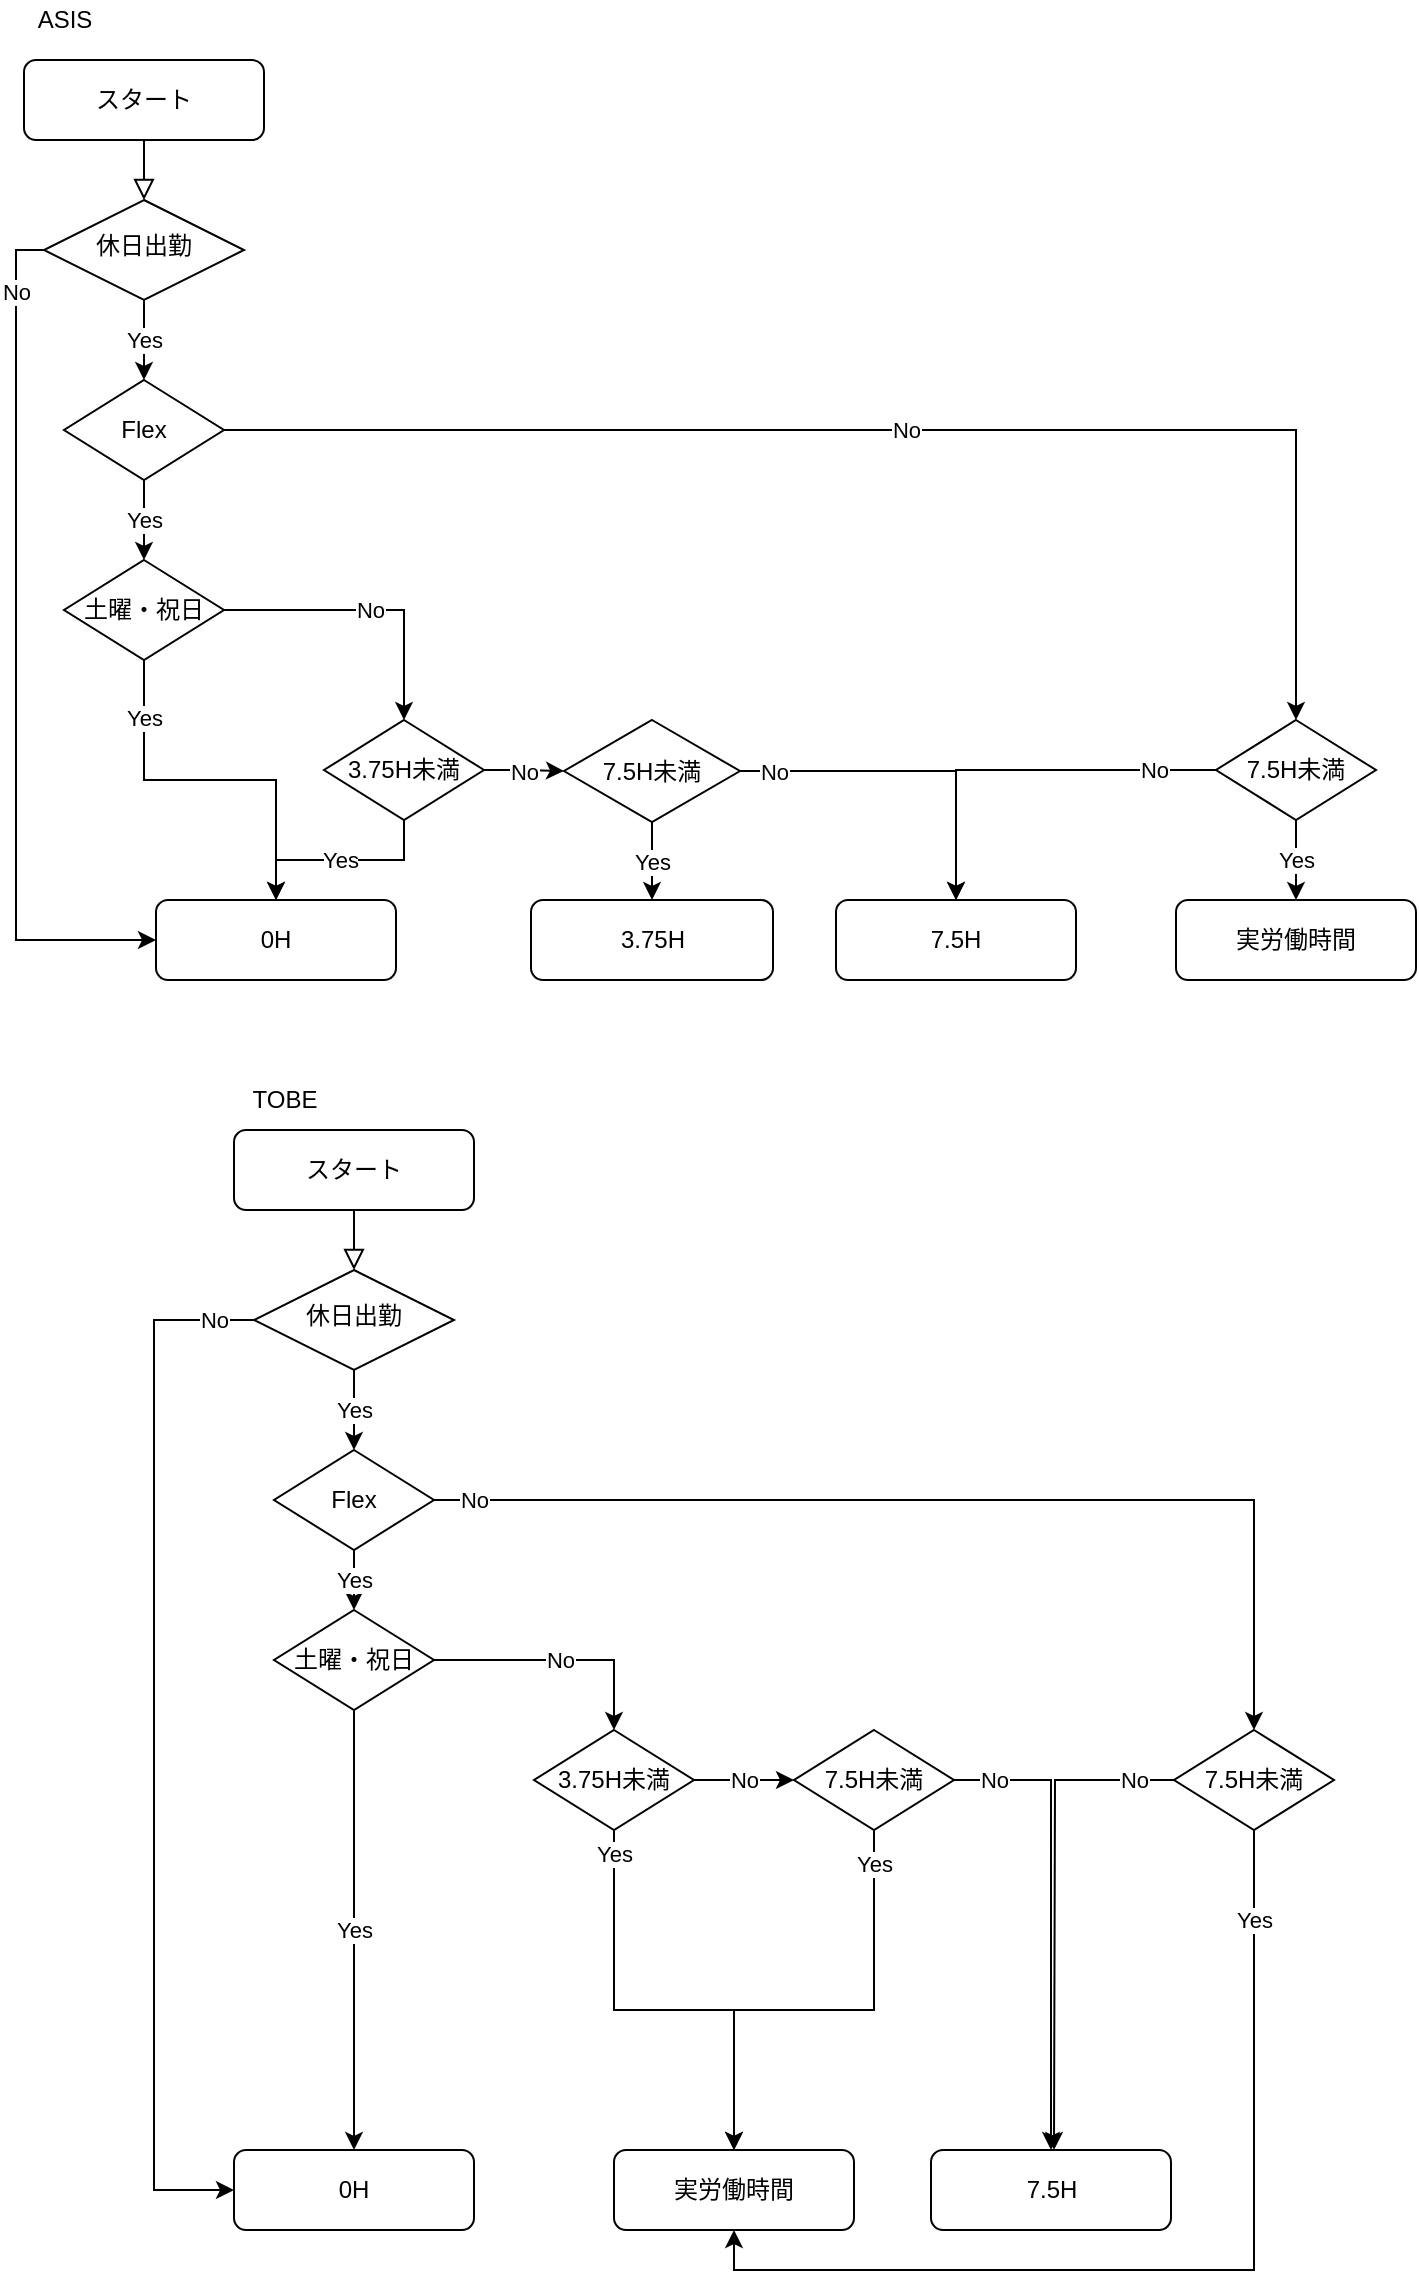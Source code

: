 <mxfile version="14.4.2" type="github">
  <diagram id="C5RBs43oDa-KdzZeNtuy" name="Page-1">
    <mxGraphModel dx="1254" dy="1149" grid="1" gridSize="10" guides="1" tooltips="1" connect="1" arrows="1" fold="1" page="1" pageScale="1" pageWidth="827" pageHeight="1169" math="0" shadow="0">
      <root>
        <mxCell id="WIyWlLk6GJQsqaUBKTNV-0" />
        <mxCell id="WIyWlLk6GJQsqaUBKTNV-1" parent="WIyWlLk6GJQsqaUBKTNV-0" />
        <mxCell id="WIyWlLk6GJQsqaUBKTNV-2" value="" style="rounded=0;html=1;jettySize=auto;orthogonalLoop=1;fontSize=11;endArrow=block;endFill=0;endSize=8;strokeWidth=1;shadow=0;labelBackgroundColor=none;edgeStyle=orthogonalEdgeStyle;" parent="WIyWlLk6GJQsqaUBKTNV-1" source="WIyWlLk6GJQsqaUBKTNV-3" target="WIyWlLk6GJQsqaUBKTNV-6" edge="1">
          <mxGeometry relative="1" as="geometry" />
        </mxCell>
        <mxCell id="WIyWlLk6GJQsqaUBKTNV-3" value="スタート" style="rounded=1;whiteSpace=wrap;html=1;fontSize=12;glass=0;strokeWidth=1;shadow=0;" parent="WIyWlLk6GJQsqaUBKTNV-1" vertex="1">
          <mxGeometry x="54" y="40" width="120" height="40" as="geometry" />
        </mxCell>
        <mxCell id="J8ktQcWIBkLLSIjZLY1t-14" value="Yes" style="edgeStyle=orthogonalEdgeStyle;rounded=0;orthogonalLoop=1;jettySize=auto;html=1;entryX=0.5;entryY=0;entryDx=0;entryDy=0;exitX=0.5;exitY=1;exitDx=0;exitDy=0;" edge="1" parent="WIyWlLk6GJQsqaUBKTNV-1" source="WIyWlLk6GJQsqaUBKTNV-6" target="J8ktQcWIBkLLSIjZLY1t-0">
          <mxGeometry relative="1" as="geometry">
            <mxPoint x="24" y="250" as="sourcePoint" />
          </mxGeometry>
        </mxCell>
        <mxCell id="J8ktQcWIBkLLSIjZLY1t-157" value="No" style="edgeStyle=orthogonalEdgeStyle;rounded=0;jumpStyle=arc;jumpSize=15;orthogonalLoop=1;jettySize=auto;html=1;entryX=0;entryY=0.5;entryDx=0;entryDy=0;" edge="1" parent="WIyWlLk6GJQsqaUBKTNV-1" source="WIyWlLk6GJQsqaUBKTNV-6" target="J8ktQcWIBkLLSIjZLY1t-20">
          <mxGeometry x="-0.838" relative="1" as="geometry">
            <Array as="points">
              <mxPoint x="50" y="135" />
              <mxPoint x="50" y="480" />
            </Array>
            <mxPoint as="offset" />
          </mxGeometry>
        </mxCell>
        <mxCell id="WIyWlLk6GJQsqaUBKTNV-6" value="休日出勤" style="rhombus;whiteSpace=wrap;html=1;shadow=0;fontFamily=Helvetica;fontSize=12;align=center;strokeWidth=1;spacing=6;spacingTop=-4;" parent="WIyWlLk6GJQsqaUBKTNV-1" vertex="1">
          <mxGeometry x="64" y="110" width="100" height="50" as="geometry" />
        </mxCell>
        <mxCell id="WIyWlLk6GJQsqaUBKTNV-11" value="実労働時間" style="rounded=1;whiteSpace=wrap;html=1;fontSize=12;glass=0;strokeWidth=1;shadow=0;" parent="WIyWlLk6GJQsqaUBKTNV-1" vertex="1">
          <mxGeometry x="630" y="460" width="120" height="40" as="geometry" />
        </mxCell>
        <mxCell id="J8ktQcWIBkLLSIjZLY1t-12" value="No" style="edgeStyle=orthogonalEdgeStyle;rounded=0;orthogonalLoop=1;jettySize=auto;html=1;exitX=1;exitY=0.5;exitDx=0;exitDy=0;entryX=0.5;entryY=0;entryDx=0;entryDy=0;" edge="1" parent="WIyWlLk6GJQsqaUBKTNV-1" source="J8ktQcWIBkLLSIjZLY1t-0" target="J8ktQcWIBkLLSIjZLY1t-6">
          <mxGeometry relative="1" as="geometry" />
        </mxCell>
        <mxCell id="J8ktQcWIBkLLSIjZLY1t-122" value="Yes" style="edgeStyle=orthogonalEdgeStyle;rounded=0;orthogonalLoop=1;jettySize=auto;html=1;exitX=0.5;exitY=1;exitDx=0;exitDy=0;entryX=0.5;entryY=0;entryDx=0;entryDy=0;" edge="1" parent="WIyWlLk6GJQsqaUBKTNV-1" source="J8ktQcWIBkLLSIjZLY1t-0" target="J8ktQcWIBkLLSIjZLY1t-11">
          <mxGeometry relative="1" as="geometry" />
        </mxCell>
        <mxCell id="J8ktQcWIBkLLSIjZLY1t-0" value="Flex" style="rhombus;whiteSpace=wrap;html=1;" vertex="1" parent="WIyWlLk6GJQsqaUBKTNV-1">
          <mxGeometry x="74" y="200" width="80" height="50" as="geometry" />
        </mxCell>
        <mxCell id="J8ktQcWIBkLLSIjZLY1t-128" value="Yes" style="edgeStyle=orthogonalEdgeStyle;rounded=0;orthogonalLoop=1;jettySize=auto;html=1;exitX=0.5;exitY=1;exitDx=0;exitDy=0;entryX=0.5;entryY=0;entryDx=0;entryDy=0;jumpSize=6;" edge="1" parent="WIyWlLk6GJQsqaUBKTNV-1" source="J8ktQcWIBkLLSIjZLY1t-6" target="WIyWlLk6GJQsqaUBKTNV-11">
          <mxGeometry relative="1" as="geometry">
            <Array as="points">
              <mxPoint x="690" y="440" />
              <mxPoint x="690" y="440" />
            </Array>
            <mxPoint as="offset" />
          </mxGeometry>
        </mxCell>
        <mxCell id="J8ktQcWIBkLLSIjZLY1t-6" value="7.5H未満" style="rhombus;whiteSpace=wrap;html=1;" vertex="1" parent="WIyWlLk6GJQsqaUBKTNV-1">
          <mxGeometry x="650" y="370" width="80" height="50" as="geometry" />
        </mxCell>
        <mxCell id="J8ktQcWIBkLLSIjZLY1t-8" value="7.5H" style="rounded=1;whiteSpace=wrap;html=1;fontSize=12;glass=0;strokeWidth=1;shadow=0;" vertex="1" parent="WIyWlLk6GJQsqaUBKTNV-1">
          <mxGeometry x="460" y="460" width="120" height="40" as="geometry" />
        </mxCell>
        <mxCell id="J8ktQcWIBkLLSIjZLY1t-16" value="No" style="edgeStyle=orthogonalEdgeStyle;rounded=0;orthogonalLoop=1;jettySize=auto;html=1;" edge="1" parent="WIyWlLk6GJQsqaUBKTNV-1" source="J8ktQcWIBkLLSIjZLY1t-11" target="J8ktQcWIBkLLSIjZLY1t-15">
          <mxGeometry relative="1" as="geometry" />
        </mxCell>
        <mxCell id="J8ktQcWIBkLLSIjZLY1t-22" value="Yes" style="edgeStyle=orthogonalEdgeStyle;rounded=0;orthogonalLoop=1;jettySize=auto;html=1;exitX=0.5;exitY=1;exitDx=0;exitDy=0;entryX=0.5;entryY=0;entryDx=0;entryDy=0;" edge="1" parent="WIyWlLk6GJQsqaUBKTNV-1" source="J8ktQcWIBkLLSIjZLY1t-11" target="J8ktQcWIBkLLSIjZLY1t-20">
          <mxGeometry x="-0.694" relative="1" as="geometry">
            <Array as="points">
              <mxPoint x="114" y="400" />
              <mxPoint x="180" y="400" />
            </Array>
            <mxPoint as="offset" />
          </mxGeometry>
        </mxCell>
        <mxCell id="J8ktQcWIBkLLSIjZLY1t-11" value="土曜・祝日" style="rhombus;whiteSpace=wrap;html=1;" vertex="1" parent="WIyWlLk6GJQsqaUBKTNV-1">
          <mxGeometry x="74" y="290" width="80" height="50" as="geometry" />
        </mxCell>
        <mxCell id="J8ktQcWIBkLLSIjZLY1t-24" value="Yes" style="edgeStyle=orthogonalEdgeStyle;rounded=0;orthogonalLoop=1;jettySize=auto;html=1;entryX=0.5;entryY=0;entryDx=0;entryDy=0;" edge="1" parent="WIyWlLk6GJQsqaUBKTNV-1" source="J8ktQcWIBkLLSIjZLY1t-15" target="J8ktQcWIBkLLSIjZLY1t-20">
          <mxGeometry relative="1" as="geometry">
            <mxPoint x="304" y="550" as="targetPoint" />
          </mxGeometry>
        </mxCell>
        <mxCell id="J8ktQcWIBkLLSIjZLY1t-27" value="No" style="edgeStyle=orthogonalEdgeStyle;rounded=0;orthogonalLoop=1;jettySize=auto;html=1;" edge="1" parent="WIyWlLk6GJQsqaUBKTNV-1" source="J8ktQcWIBkLLSIjZLY1t-15" target="J8ktQcWIBkLLSIjZLY1t-17">
          <mxGeometry relative="1" as="geometry" />
        </mxCell>
        <mxCell id="J8ktQcWIBkLLSIjZLY1t-15" value="3.75H未満" style="rhombus;whiteSpace=wrap;html=1;" vertex="1" parent="WIyWlLk6GJQsqaUBKTNV-1">
          <mxGeometry x="204" y="370" width="80" height="50" as="geometry" />
        </mxCell>
        <mxCell id="J8ktQcWIBkLLSIjZLY1t-30" value="No" style="edgeStyle=orthogonalEdgeStyle;rounded=0;orthogonalLoop=1;jettySize=auto;html=1;entryX=0.5;entryY=0;entryDx=0;entryDy=0;exitX=1;exitY=0.5;exitDx=0;exitDy=0;" edge="1" parent="WIyWlLk6GJQsqaUBKTNV-1" source="J8ktQcWIBkLLSIjZLY1t-17" target="J8ktQcWIBkLLSIjZLY1t-8">
          <mxGeometry x="-0.805" relative="1" as="geometry">
            <mxPoint x="474" y="305" as="targetPoint" />
            <Array as="points">
              <mxPoint x="520" y="396" />
            </Array>
            <mxPoint as="offset" />
          </mxGeometry>
        </mxCell>
        <mxCell id="J8ktQcWIBkLLSIjZLY1t-129" value="Yes" style="edgeStyle=orthogonalEdgeStyle;rounded=0;orthogonalLoop=1;jettySize=auto;html=1;exitX=0.5;exitY=1;exitDx=0;exitDy=0;entryX=0.5;entryY=0;entryDx=0;entryDy=0;" edge="1" parent="WIyWlLk6GJQsqaUBKTNV-1" source="J8ktQcWIBkLLSIjZLY1t-17" target="J8ktQcWIBkLLSIjZLY1t-29">
          <mxGeometry relative="1" as="geometry" />
        </mxCell>
        <mxCell id="J8ktQcWIBkLLSIjZLY1t-17" value="7.5H未満" style="rhombus;whiteSpace=wrap;html=1;" vertex="1" parent="WIyWlLk6GJQsqaUBKTNV-1">
          <mxGeometry x="324" y="370" width="88" height="51" as="geometry" />
        </mxCell>
        <mxCell id="J8ktQcWIBkLLSIjZLY1t-20" value="0H" style="rounded=1;whiteSpace=wrap;html=1;fontSize=12;glass=0;strokeWidth=1;shadow=0;" vertex="1" parent="WIyWlLk6GJQsqaUBKTNV-1">
          <mxGeometry x="120" y="460" width="120" height="40" as="geometry" />
        </mxCell>
        <mxCell id="J8ktQcWIBkLLSIjZLY1t-29" value="3.75H" style="rounded=1;whiteSpace=wrap;html=1;fontSize=12;glass=0;strokeWidth=1;shadow=0;" vertex="1" parent="WIyWlLk6GJQsqaUBKTNV-1">
          <mxGeometry x="307.5" y="460" width="121" height="40" as="geometry" />
        </mxCell>
        <mxCell id="J8ktQcWIBkLLSIjZLY1t-33" value="ASIS" style="text;html=1;align=center;verticalAlign=middle;resizable=0;points=[];autosize=1;" vertex="1" parent="WIyWlLk6GJQsqaUBKTNV-1">
          <mxGeometry x="54" y="10" width="40" height="20" as="geometry" />
        </mxCell>
        <mxCell id="J8ktQcWIBkLLSIjZLY1t-108" value="TOBE" style="text;html=1;align=center;verticalAlign=middle;resizable=0;points=[];autosize=1;" vertex="1" parent="WIyWlLk6GJQsqaUBKTNV-1">
          <mxGeometry x="159" y="550" width="50" height="20" as="geometry" />
        </mxCell>
        <mxCell id="J8ktQcWIBkLLSIjZLY1t-123" value="No" style="edgeStyle=orthogonalEdgeStyle;rounded=0;orthogonalLoop=1;jettySize=auto;html=1;entryX=0.5;entryY=0;entryDx=0;entryDy=0;jumpStyle=arc;jumpSize=15;exitX=0;exitY=0.5;exitDx=0;exitDy=0;" edge="1" parent="WIyWlLk6GJQsqaUBKTNV-1" source="J8ktQcWIBkLLSIjZLY1t-6" target="J8ktQcWIBkLLSIjZLY1t-8">
          <mxGeometry x="-0.68" relative="1" as="geometry">
            <mxPoint x="590" y="400" as="sourcePoint" />
            <mxPoint x="384" y="210" as="targetPoint" />
            <Array as="points">
              <mxPoint x="520" y="395" />
            </Array>
            <mxPoint as="offset" />
          </mxGeometry>
        </mxCell>
        <mxCell id="J8ktQcWIBkLLSIjZLY1t-132" value="" style="rounded=0;html=1;jettySize=auto;orthogonalLoop=1;fontSize=11;endArrow=block;endFill=0;endSize=8;strokeWidth=1;shadow=0;labelBackgroundColor=none;edgeStyle=orthogonalEdgeStyle;" edge="1" parent="WIyWlLk6GJQsqaUBKTNV-1" source="J8ktQcWIBkLLSIjZLY1t-133" target="J8ktQcWIBkLLSIjZLY1t-136">
          <mxGeometry relative="1" as="geometry" />
        </mxCell>
        <mxCell id="J8ktQcWIBkLLSIjZLY1t-133" value="スタート" style="rounded=1;whiteSpace=wrap;html=1;fontSize=12;glass=0;strokeWidth=1;shadow=0;" vertex="1" parent="WIyWlLk6GJQsqaUBKTNV-1">
          <mxGeometry x="159" y="575" width="120" height="40" as="geometry" />
        </mxCell>
        <mxCell id="J8ktQcWIBkLLSIjZLY1t-134" value="Yes" style="edgeStyle=orthogonalEdgeStyle;rounded=0;orthogonalLoop=1;jettySize=auto;html=1;entryX=0.5;entryY=0;entryDx=0;entryDy=0;exitX=0.5;exitY=1;exitDx=0;exitDy=0;" edge="1" parent="WIyWlLk6GJQsqaUBKTNV-1" source="J8ktQcWIBkLLSIjZLY1t-136" target="J8ktQcWIBkLLSIjZLY1t-140">
          <mxGeometry relative="1" as="geometry">
            <mxPoint x="129" y="785" as="sourcePoint" />
          </mxGeometry>
        </mxCell>
        <mxCell id="J8ktQcWIBkLLSIjZLY1t-135" value="No" style="edgeStyle=orthogonalEdgeStyle;rounded=0;orthogonalLoop=1;jettySize=auto;html=1;exitX=0;exitY=0.5;exitDx=0;exitDy=0;entryX=0;entryY=0.5;entryDx=0;entryDy=0;" edge="1" parent="WIyWlLk6GJQsqaUBKTNV-1" source="J8ktQcWIBkLLSIjZLY1t-136" target="J8ktQcWIBkLLSIjZLY1t-153">
          <mxGeometry x="-0.924" relative="1" as="geometry">
            <Array as="points">
              <mxPoint x="119" y="670" />
              <mxPoint x="119" y="1105" />
            </Array>
            <mxPoint as="offset" />
          </mxGeometry>
        </mxCell>
        <mxCell id="J8ktQcWIBkLLSIjZLY1t-136" value="休日出勤" style="rhombus;whiteSpace=wrap;html=1;shadow=0;fontFamily=Helvetica;fontSize=12;align=center;strokeWidth=1;spacing=6;spacingTop=-4;" vertex="1" parent="WIyWlLk6GJQsqaUBKTNV-1">
          <mxGeometry x="169" y="645" width="100" height="50" as="geometry" />
        </mxCell>
        <mxCell id="J8ktQcWIBkLLSIjZLY1t-137" value="実労働時間" style="rounded=1;whiteSpace=wrap;html=1;fontSize=12;glass=0;strokeWidth=1;shadow=0;" vertex="1" parent="WIyWlLk6GJQsqaUBKTNV-1">
          <mxGeometry x="349" y="1085" width="120" height="40" as="geometry" />
        </mxCell>
        <mxCell id="J8ktQcWIBkLLSIjZLY1t-138" value="No" style="edgeStyle=orthogonalEdgeStyle;rounded=0;orthogonalLoop=1;jettySize=auto;html=1;exitX=1;exitY=0.5;exitDx=0;exitDy=0;entryX=0.5;entryY=0;entryDx=0;entryDy=0;" edge="1" parent="WIyWlLk6GJQsqaUBKTNV-1" source="J8ktQcWIBkLLSIjZLY1t-140" target="J8ktQcWIBkLLSIjZLY1t-142">
          <mxGeometry x="-0.924" relative="1" as="geometry">
            <Array as="points">
              <mxPoint x="669" y="760" />
            </Array>
            <mxPoint as="offset" />
          </mxGeometry>
        </mxCell>
        <mxCell id="J8ktQcWIBkLLSIjZLY1t-139" value="Yes" style="edgeStyle=orthogonalEdgeStyle;rounded=0;orthogonalLoop=1;jettySize=auto;html=1;exitX=0.5;exitY=1;exitDx=0;exitDy=0;entryX=0.5;entryY=0;entryDx=0;entryDy=0;" edge="1" parent="WIyWlLk6GJQsqaUBKTNV-1" source="J8ktQcWIBkLLSIjZLY1t-140" target="J8ktQcWIBkLLSIjZLY1t-146">
          <mxGeometry relative="1" as="geometry" />
        </mxCell>
        <mxCell id="J8ktQcWIBkLLSIjZLY1t-140" value="Flex" style="rhombus;whiteSpace=wrap;html=1;" vertex="1" parent="WIyWlLk6GJQsqaUBKTNV-1">
          <mxGeometry x="179" y="735" width="80" height="50" as="geometry" />
        </mxCell>
        <mxCell id="J8ktQcWIBkLLSIjZLY1t-141" value="Yes" style="edgeStyle=orthogonalEdgeStyle;rounded=0;orthogonalLoop=1;jettySize=auto;html=1;exitX=0.5;exitY=1;exitDx=0;exitDy=0;entryX=0.5;entryY=1;entryDx=0;entryDy=0;jumpSize=6;" edge="1" parent="WIyWlLk6GJQsqaUBKTNV-1" source="J8ktQcWIBkLLSIjZLY1t-142" target="J8ktQcWIBkLLSIjZLY1t-137">
          <mxGeometry x="-0.821" relative="1" as="geometry">
            <Array as="points">
              <mxPoint x="669" y="1145" />
              <mxPoint x="409" y="1145" />
            </Array>
            <mxPoint as="offset" />
          </mxGeometry>
        </mxCell>
        <mxCell id="J8ktQcWIBkLLSIjZLY1t-164" value="No" style="edgeStyle=orthogonalEdgeStyle;rounded=0;jumpStyle=arc;jumpSize=15;orthogonalLoop=1;jettySize=auto;html=1;exitX=0;exitY=0.5;exitDx=0;exitDy=0;" edge="1" parent="WIyWlLk6GJQsqaUBKTNV-1" source="J8ktQcWIBkLLSIjZLY1t-142">
          <mxGeometry x="-0.837" relative="1" as="geometry">
            <mxPoint x="569" y="1085" as="targetPoint" />
            <mxPoint as="offset" />
          </mxGeometry>
        </mxCell>
        <mxCell id="J8ktQcWIBkLLSIjZLY1t-142" value="7.5H未満" style="rhombus;whiteSpace=wrap;html=1;" vertex="1" parent="WIyWlLk6GJQsqaUBKTNV-1">
          <mxGeometry x="629" y="875" width="80" height="50" as="geometry" />
        </mxCell>
        <mxCell id="J8ktQcWIBkLLSIjZLY1t-143" value="7.5H" style="rounded=1;whiteSpace=wrap;html=1;fontSize=12;glass=0;strokeWidth=1;shadow=0;" vertex="1" parent="WIyWlLk6GJQsqaUBKTNV-1">
          <mxGeometry x="507.5" y="1085" width="120" height="40" as="geometry" />
        </mxCell>
        <mxCell id="J8ktQcWIBkLLSIjZLY1t-144" value="No" style="edgeStyle=orthogonalEdgeStyle;rounded=0;orthogonalLoop=1;jettySize=auto;html=1;" edge="1" parent="WIyWlLk6GJQsqaUBKTNV-1" source="J8ktQcWIBkLLSIjZLY1t-146" target="J8ktQcWIBkLLSIjZLY1t-149">
          <mxGeometry relative="1" as="geometry" />
        </mxCell>
        <mxCell id="J8ktQcWIBkLLSIjZLY1t-145" value="Yes" style="edgeStyle=orthogonalEdgeStyle;rounded=0;orthogonalLoop=1;jettySize=auto;html=1;exitX=0.5;exitY=1;exitDx=0;exitDy=0;entryX=0.5;entryY=0;entryDx=0;entryDy=0;" edge="1" parent="WIyWlLk6GJQsqaUBKTNV-1" source="J8ktQcWIBkLLSIjZLY1t-146" target="J8ktQcWIBkLLSIjZLY1t-153">
          <mxGeometry relative="1" as="geometry" />
        </mxCell>
        <mxCell id="J8ktQcWIBkLLSIjZLY1t-146" value="土曜・祝日" style="rhombus;whiteSpace=wrap;html=1;" vertex="1" parent="WIyWlLk6GJQsqaUBKTNV-1">
          <mxGeometry x="179" y="815" width="80" height="50" as="geometry" />
        </mxCell>
        <mxCell id="J8ktQcWIBkLLSIjZLY1t-147" value="Yes" style="edgeStyle=orthogonalEdgeStyle;rounded=0;orthogonalLoop=1;jettySize=auto;html=1;entryX=0.5;entryY=0;entryDx=0;entryDy=0;" edge="1" parent="WIyWlLk6GJQsqaUBKTNV-1" source="J8ktQcWIBkLLSIjZLY1t-149" target="J8ktQcWIBkLLSIjZLY1t-137">
          <mxGeometry x="-0.891" relative="1" as="geometry">
            <mxPoint x="409" y="1085" as="targetPoint" />
            <Array as="points">
              <mxPoint x="349" y="1015" />
              <mxPoint x="409" y="1015" />
            </Array>
            <mxPoint as="offset" />
          </mxGeometry>
        </mxCell>
        <mxCell id="J8ktQcWIBkLLSIjZLY1t-148" value="No" style="edgeStyle=orthogonalEdgeStyle;rounded=0;orthogonalLoop=1;jettySize=auto;html=1;" edge="1" parent="WIyWlLk6GJQsqaUBKTNV-1" source="J8ktQcWIBkLLSIjZLY1t-149" target="J8ktQcWIBkLLSIjZLY1t-152">
          <mxGeometry relative="1" as="geometry" />
        </mxCell>
        <mxCell id="J8ktQcWIBkLLSIjZLY1t-149" value="3.75H未満" style="rhombus;whiteSpace=wrap;html=1;" vertex="1" parent="WIyWlLk6GJQsqaUBKTNV-1">
          <mxGeometry x="309" y="875" width="80" height="50" as="geometry" />
        </mxCell>
        <mxCell id="J8ktQcWIBkLLSIjZLY1t-151" value="Yes" style="edgeStyle=orthogonalEdgeStyle;rounded=0;orthogonalLoop=1;jettySize=auto;html=1;exitX=0.5;exitY=1;exitDx=0;exitDy=0;entryX=0.5;entryY=0;entryDx=0;entryDy=0;" edge="1" parent="WIyWlLk6GJQsqaUBKTNV-1" source="J8ktQcWIBkLLSIjZLY1t-152" target="J8ktQcWIBkLLSIjZLY1t-137">
          <mxGeometry x="-0.857" relative="1" as="geometry">
            <mxPoint x="479" y="925" as="targetPoint" />
            <Array as="points">
              <mxPoint x="479" y="1015" />
              <mxPoint x="409" y="1015" />
            </Array>
            <mxPoint as="offset" />
          </mxGeometry>
        </mxCell>
        <mxCell id="J8ktQcWIBkLLSIjZLY1t-163" value="No" style="edgeStyle=orthogonalEdgeStyle;rounded=0;jumpStyle=arc;jumpSize=15;orthogonalLoop=1;jettySize=auto;html=1;exitX=1;exitY=0.5;exitDx=0;exitDy=0;entryX=0.5;entryY=0;entryDx=0;entryDy=0;" edge="1" parent="WIyWlLk6GJQsqaUBKTNV-1" source="J8ktQcWIBkLLSIjZLY1t-152" target="J8ktQcWIBkLLSIjZLY1t-143">
          <mxGeometry x="-0.829" relative="1" as="geometry">
            <mxPoint as="offset" />
          </mxGeometry>
        </mxCell>
        <mxCell id="J8ktQcWIBkLLSIjZLY1t-152" value="7.5H未満" style="rhombus;whiteSpace=wrap;html=1;" vertex="1" parent="WIyWlLk6GJQsqaUBKTNV-1">
          <mxGeometry x="439" y="875" width="80" height="50" as="geometry" />
        </mxCell>
        <mxCell id="J8ktQcWIBkLLSIjZLY1t-153" value="0H" style="rounded=1;whiteSpace=wrap;html=1;fontSize=12;glass=0;strokeWidth=1;shadow=0;" vertex="1" parent="WIyWlLk6GJQsqaUBKTNV-1">
          <mxGeometry x="159" y="1085" width="120" height="40" as="geometry" />
        </mxCell>
      </root>
    </mxGraphModel>
  </diagram>
</mxfile>
